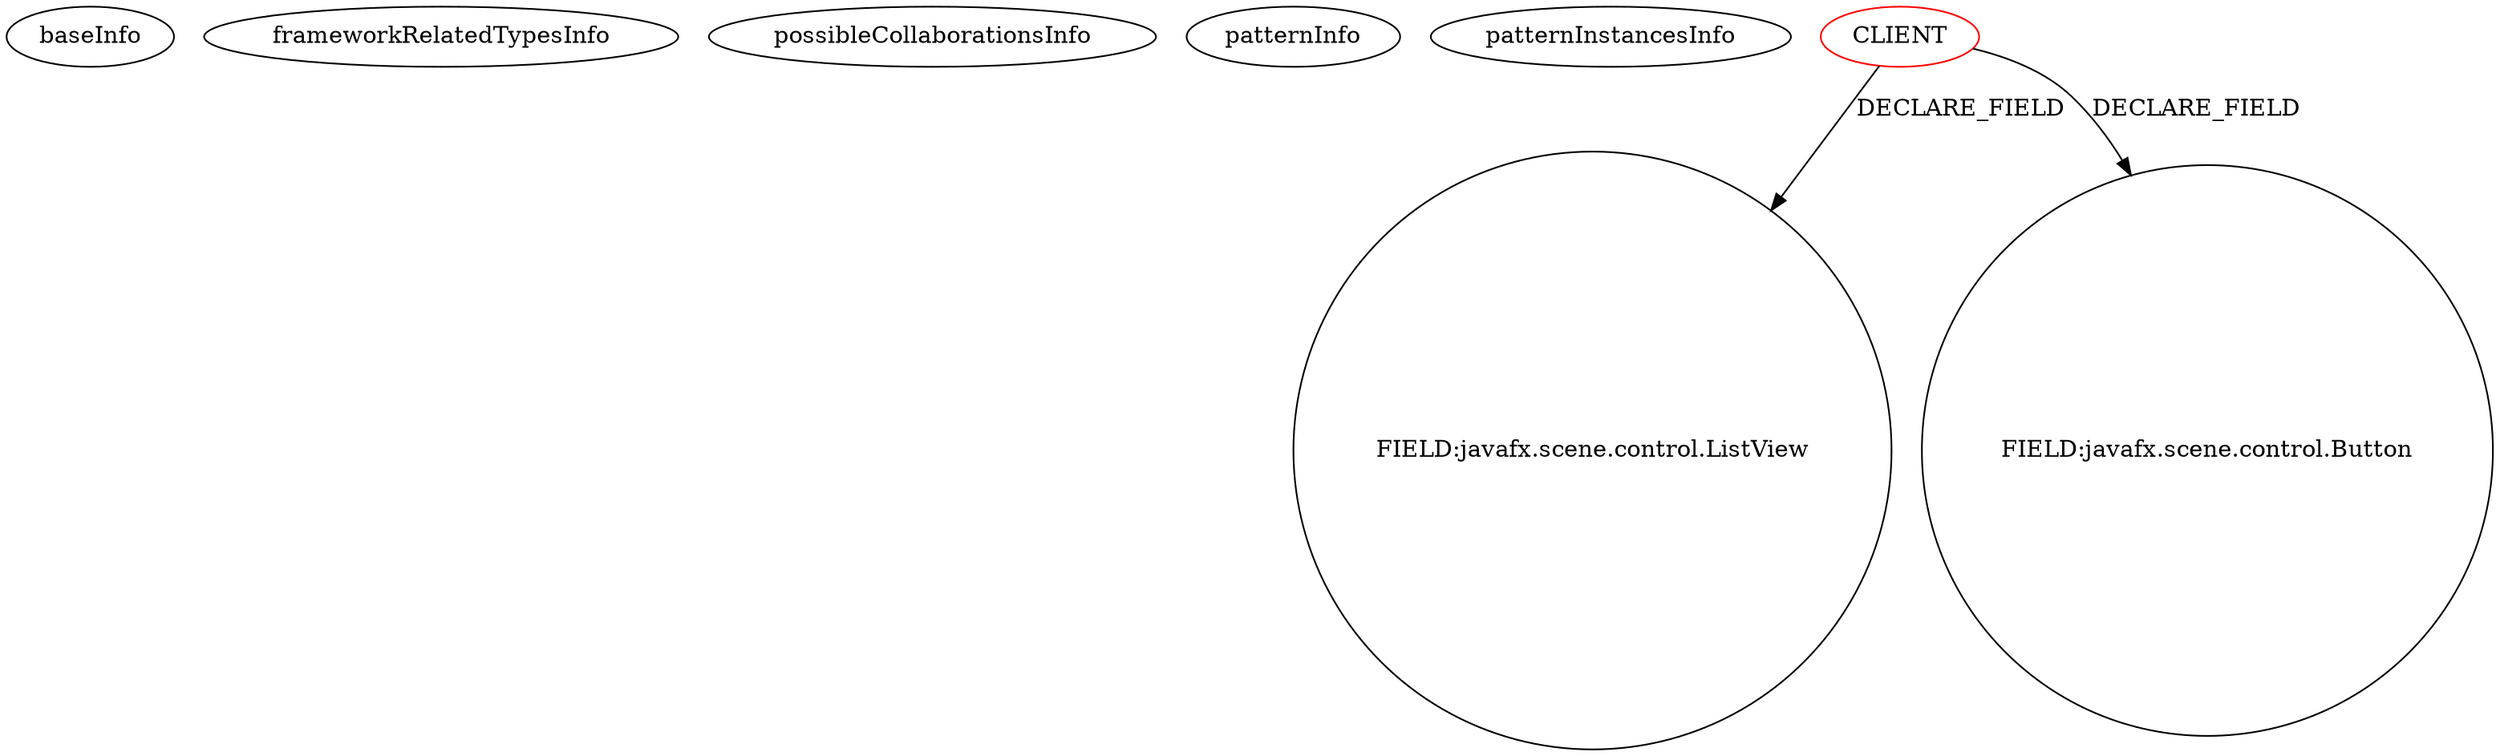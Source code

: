 digraph {
baseInfo[graphId=1084,category="pattern",isAnonymous=false,possibleRelation=false]
frameworkRelatedTypesInfo[]
possibleCollaborationsInfo[]
patternInfo[frequency=24.0,patternRootClient=0]
patternInstancesInfo[0="yamin-elmakis-IronDome2~/yamin-elmakis-IronDome2/IronDome2-master/IronDome2Client/src/WarClient.java~WarClient~4857",1="amr390-SAT~/amr390-SAT/SAT-master/src/satcucharitas/SatMainViewController.java~SatMainViewController~1853",2="dony1990-ProsDesktop~/dony1990-ProsDesktop/ProsDesktop-master/src/nicon/NiconDesktop/guifx/NiconNavigator/NavegadorController.java~NavegadorController~2563",3="Daniel-Cristian-MusicPlayerStuff~/Daniel-Cristian-MusicPlayerStuff/MusicPlayerStuff-master/src/Controllers/VimMainController.java~VimMainController~314",4="hock323-eventManager~/hock323-eventManager/EventManager-master/src/eventManager/controller/pokerTournament/PrizesController.java~PrizesController~2951",5="taylorthurlow-panda~/taylorthurlow-panda/panda-master/src/edu/TaylorThurlow/WindowMainController.java~WindowMainController~4508",6="tgregerson-lc3~/tgregerson-lc3/lc3-master/LC3Sim/src/lc3sim/ui/UIFXMain.java~UIFXMain~4520",7="sergiohpl-PMS~/sergiohpl-PMS/PMS-master/IssueTrackingLite/src/issuetrackinglite/IssueTrackingLiteController.java~IssueTrackingLiteController~4152",8="DOOOOOM-jmpd-shared~/DOOOOOM-jmpd-shared/jmpd-shared-master/src/dooooom/jmpd/client/gui/javafx/MainViewController.java~MainViewController~294",9="santi-gonzalez-javafx-tutos~/santi-gonzalez-javafx-tutos/javafx-tutos-master/IssueTrackingLite/src/issuetrackinglite/IssueTrackingLiteController.java~IssueTrackingLiteController~4083",10="mouradsaadi-LO23-IHM~/mouradsaadi-LO23-IHM/LO23-IHM-master/Sudoku-IHM/src/sudoko/ihm/vue/FXMLDocumentController.java~FXMLDocumentController~3651",11="Daniel-Cristian-MusicPlayerStuff~/Daniel-Cristian-MusicPlayerStuff/MusicPlayerStuff-master/src/Controllers/MusicVimController.java~MusicVimController~318",12="Fisiu-skontrumFx~/Fisiu-skontrumFx/skontrumFx-master/skontrumFxApp/src/application/SkontrumController.java~SkontrumController~457",13="zvakanaka-bitbit~/zvakanaka-bitbit/bitbit-master/src/bitbit/BitBit.java~BitBit~4923",14="hock323-eventManager~/hock323-eventManager/EventManager-master/src/eventManager/controller/pokerTournament/TournamentController.java~TournamentController~3009",15="Totenfluch-TPrivateChat-Client~/Totenfluch-TPrivateChat-Client/TPrivateChat-Client-master/TPvtChat-C/src/me/Totenfluch/pack/Main.java~Main~1483",16="JustinAarden-C2J-Stamboom~/JustinAarden-C2J-Stamboom/C2J-Stamboom-master/src/stamboom/gui/StamboomFXController.java~StamboomFXController~734",17="t-kensuke-Java8~/t-kensuke-Java8/Java8-master/src/main/java/clock/PropertyDialog.java~PropertyDialog~4448",18="diogocs1-FPessoais~/diogocs1-FPessoais/FPessoais-master/FinancasPessoais/src/app/controllers/HomeController.java~HomeController~2490",19="ChrisWongAtCUHK-JavaFX~/ChrisWongAtCUHK-JavaFX/JavaFX-master/IssueTrackingLite/src/issuetrackinglite/IssueTrackingLiteController.java~IssueTrackingLiteController~240",20="NirmalL-Shark~/NirmalL-Shark/Shark-master/src/Controller.java~Controller~1009",21="Tsaru-Java-MP3-Visualizations~/Tsaru-Java-MP3-Visualizations/Java-MP3-Visualizations-master/mp3 Visualization/src/VisualizationInterface.java~VisualizationInterface~1511",22="a-r-t-e-k-FindNumberFxml~/a-r-t-e-k-FindNumberFxml/FindNumberFxml-master/src/pl/zdzymira/findnumberfxml/view/game/GamePresenter.java~GamePresenter~1657",23="mrempala-sp~/mrempala-sp/sp-master/src/application/VcSetupSquibGroups.java~VcSetupSquibGroups~3676"]
28[label="FIELD:javafx.scene.control.ListView",vertexType="FIELD_DECLARATION",isFrameworkType=false,shape=circle]
0[label="CLIENT",vertexType="ROOT_CLIENT_CLASS_DECLARATION",isFrameworkType=false,color=red]
8[label="FIELD:javafx.scene.control.Button",vertexType="FIELD_DECLARATION",isFrameworkType=false,shape=circle]
0->28[label="DECLARE_FIELD"]
0->8[label="DECLARE_FIELD"]
}
